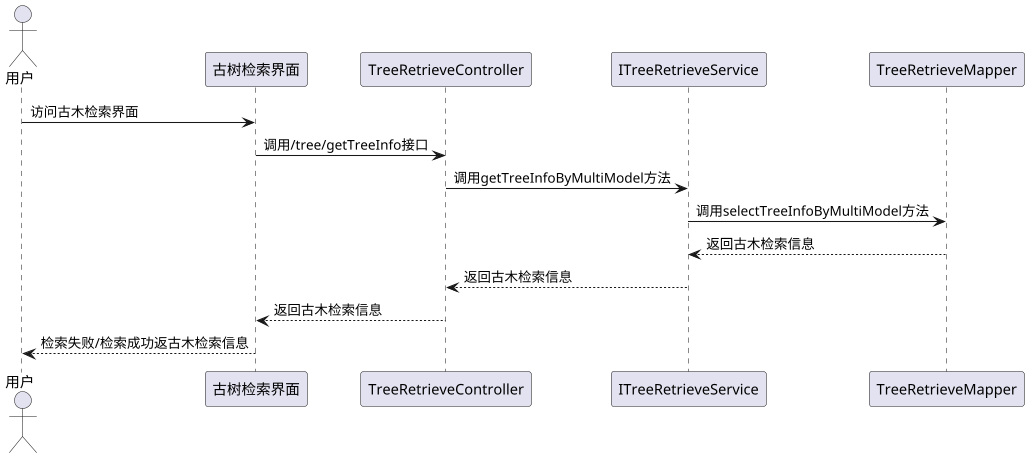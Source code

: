 @startuml
skinparam dpi 100

actor "用户" as User
participant "古树检索界面" as Page
participant "TreeRetrieveController" as Controller
participant "ITreeRetrieveService" as Service
participant "TreeRetrieveMapper" as Mapper

User -> Page: 访问古木检索界面
Page -> Controller: 调用/tree/getTreeInfo接口
Controller -> Service: 调用getTreeInfoByMultiModel方法
Service -> Mapper: 调用selectTreeInfoByMultiModel方法
Mapper --> Service: 返回古木检索信息
Service --> Controller: 返回古木检索信息
Controller --> Page: 返回古木检索信息
Page --> User: 检索失败/检索成功返古木检索信息


@enduml